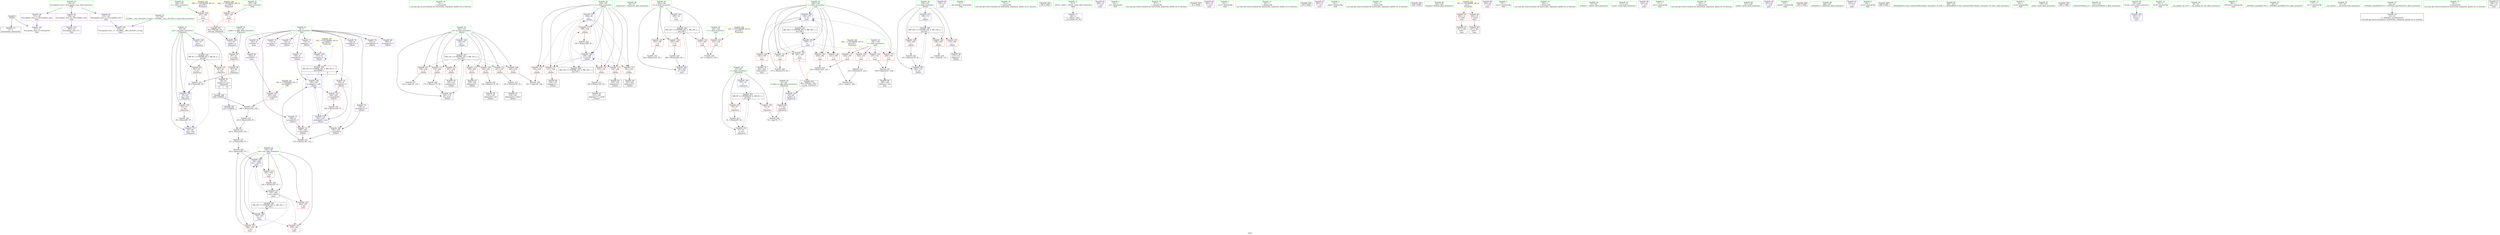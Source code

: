 digraph "SVFG" {
	label="SVFG";

	Node0x5615c42d5270 [shape=record,color=grey,label="{NodeID: 0\nNullPtr}"];
	Node0x5615c42d5270 -> Node0x5615c42f3c10[style=solid];
	Node0x5615c42d5270 -> Node0x5615c42f9820[style=solid];
	Node0x5615c430d9d0 [shape=record,color=yellow,style=double,label="{NodeID: 263\n16V_1 = ENCHI(MR_16V_0)\npts\{90000 \}\nFun[main]|{<s0>5|<s1>5}}"];
	Node0x5615c430d9d0:s0 -> Node0x5615c42f9fa0[style=dashed,color=red];
	Node0x5615c430d9d0:s1 -> Node0x5615c430ae80[style=dashed,color=red];
	Node0x5615c42f2fd0 [shape=record,color=red,label="{NodeID: 97\n80\<--61\n\<--a.addr\n_Z5powerii\n}"];
	Node0x5615c42f2fd0 -> Node0x5615c42f3ee0[style=solid];
	Node0x5615c42f0a30 [shape=record,color=green,label="{NodeID: 14\n72\<--1\n\<--dummyObj\nCan only get source location for instruction, argument, global var or function.}"];
	Node0x5615c42f2b10 [shape=record,color=red,label="{NodeID: 111\n151\<--102\n\<--i2\n_Z4initv\n}"];
	Node0x5615c42f2b10 -> Node0x5615c42f4490[style=solid];
	Node0x5615c42f15c0 [shape=record,color=green,label="{NodeID: 28\n56\<--57\n_Z5powerii\<--_Z5powerii_field_insensitive\n}"];
	Node0x5615c43105e0 [shape=record,color=yellow,style=double,label="{NodeID: 291\n16V_2 = CSCHI(MR_16V_1)\npts\{90000 \}\nCS[]}"];
	Node0x5615c43105e0 -> Node0x5615c42f9580[style=dashed];
	Node0x5615c42f87b0 [shape=record,color=red,label="{NodeID: 125\n223\<--185\n\<--tt\nmain\n}"];
	Node0x5615c42f87b0 -> Node0x5615c43000a0[style=solid];
	Node0x5615c42f21b0 [shape=record,color=green,label="{NodeID: 42\n189\<--190\nv\<--v_field_insensitive\nmain\n}"];
	Node0x5615c42f21b0 -> Node0x5615c42f8a20[style=solid];
	Node0x5615c42ff1a0 [shape=record,color=grey,label="{NodeID: 222\n86 = Binary(85, 87, )\n}"];
	Node0x5615c42ff1a0 -> Node0x5615c42f9d30[style=solid];
	Node0x5615c42f9310 [shape=record,color=red,label="{NodeID: 139\n247\<--195\n\<--i\nmain\n|{<s0>9}}"];
	Node0x5615c42f9310:s0 -> Node0x5615c431abf0[style=solid,color=red];
	Node0x5615c42f3ee0 [shape=record,color=black,label="{NodeID: 56\n81\<--80\nconv\<--\n_Z5powerii\n}"];
	Node0x5615c42f3ee0 -> Node0x5615c42ff620[style=solid];
	Node0x5615c43006a0 [shape=record,color=grey,label="{NodeID: 236\n78 = cmp(76, 77, )\n}"];
	Node0x5615c42f9ed0 [shape=record,color=blue,label="{NodeID: 153\n100\<--74\ni\<--\n_Z4initv\n}"];
	Node0x5615c42f9ed0 -> Node0x5615c4309a80[style=dashed];
	Node0x5615c42f4a40 [shape=record,color=black,label="{NodeID: 70\n243\<--242\nidxprom8\<--\nmain\n}"];
	Node0x5615c42faa30 [shape=record,color=blue,label="{NodeID: 167\n193\<--262\nans\<--rem16\nmain\n}"];
	Node0x5615c42faa30 -> Node0x5615c42f8d60[style=dashed];
	Node0x5615c42faa30 -> Node0x5615c42f8f00[style=dashed];
	Node0x5615c42faa30 -> Node0x5615c42f8fd0[style=dashed];
	Node0x5615c42faa30 -> Node0x5615c42fa960[style=dashed];
	Node0x5615c42faa30 -> Node0x5615c4308680[style=dashed];
	Node0x5615c42f55a0 [shape=record,color=purple,label="{NodeID: 84\n199\<--10\n\<--.str\nmain\n}"];
	Node0x5615c42e8310 [shape=record,color=green,label="{NodeID: 1\n7\<--1\n__dso_handle\<--dummyObj\nGlob }"];
	Node0x5615c42f30a0 [shape=record,color=red,label="{NodeID: 98\n77\<--63\n\<--p.addr\n_Z5powerii\n}"];
	Node0x5615c42f30a0 -> Node0x5615c43006a0[style=solid];
	Node0x5615c42f0b00 [shape=record,color=green,label="{NodeID: 15\n74\<--1\n\<--dummyObj\nCan only get source location for instruction, argument, global var or function.}"];
	Node0x5615c42f2be0 [shape=record,color=red,label="{NodeID: 112\n158\<--102\n\<--i2\n_Z4initv\n}"];
	Node0x5615c42f2be0 -> Node0x5615c42f4630[style=solid];
	Node0x5615c42f16c0 [shape=record,color=green,label="{NodeID: 29\n61\<--62\na.addr\<--a.addr_field_insensitive\n_Z5powerii\n}"];
	Node0x5615c42f16c0 -> Node0x5615c42f2fd0[style=solid];
	Node0x5615c42f16c0 -> Node0x5615c42f9920[style=solid];
	Node0x5615c4319730 [shape=record,color=black,label="{NodeID: 292\n220 = PHI()\n}"];
	Node0x5615c42f8880 [shape=record,color=red,label="{NodeID: 126\n282\<--185\n\<--tt\nmain\n}"];
	Node0x5615c42f8880 -> Node0x5615c42fed20[style=solid];
	Node0x5615c42f2280 [shape=record,color=green,label="{NodeID: 43\n191\<--192\nl\<--l_field_insensitive\nmain\n}"];
	Node0x5615c42f2280 -> Node0x5615c42f8af0[style=solid];
	Node0x5615c42f2280 -> Node0x5615c42f8bc0[style=solid];
	Node0x5615c42f2280 -> Node0x5615c42f8c90[style=solid];
	Node0x5615c42ff320 [shape=record,color=grey,label="{NodeID: 223\n91 = Binary(90, 92, )\n}"];
	Node0x5615c42ff320 -> Node0x5615c42f9e00[style=solid];
	Node0x5615c42f93e0 [shape=record,color=red,label="{NodeID: 140\n253\<--195\n\<--i\nmain\n}"];
	Node0x5615c42f93e0 -> Node0x5615c42feba0[style=solid];
	Node0x5615c42f3fb0 [shape=record,color=black,label="{NodeID: 57\n58\<--95\n_Z5powerii_ret\<--\n_Z5powerii\n|{<s0>9|<s1>10}}"];
	Node0x5615c42f3fb0:s0 -> Node0x5615c431a3f0[style=solid,color=blue];
	Node0x5615c42f3fb0:s1 -> Node0x5615c431a5e0[style=solid,color=blue];
	Node0x5615c4300820 [shape=record,color=grey,label="{NodeID: 237\n125 = cmp(124, 110, )\n}"];
	Node0x5615c42f9fa0 [shape=record,color=blue,label="{NodeID: 154\n115\<--72\narrayidx1\<--\n_Z4initv\n}"];
	Node0x5615c42f9fa0 -> Node0x5615c42f9fa0[style=dashed];
	Node0x5615c42f9fa0 -> Node0x5615c430ae80[style=dashed];
	Node0x5615c42f4b10 [shape=record,color=purple,label="{NodeID: 71\n40\<--4\n\<--_ZStL8__ioinit\n__cxx_global_var_init\n}"];
	Node0x5615c42fab00 [shape=record,color=blue,label="{NodeID: 168\n195\<--275\ni\<--inc\nmain\n}"];
	Node0x5615c42fab00 -> Node0x5615c42f90a0[style=dashed];
	Node0x5615c42fab00 -> Node0x5615c42f9170[style=dashed];
	Node0x5615c42fab00 -> Node0x5615c42f9240[style=dashed];
	Node0x5615c42fab00 -> Node0x5615c42f9310[style=dashed];
	Node0x5615c42fab00 -> Node0x5615c42f93e0[style=dashed];
	Node0x5615c42fab00 -> Node0x5615c42f94b0[style=dashed];
	Node0x5615c42fab00 -> Node0x5615c42fab00[style=dashed];
	Node0x5615c42fab00 -> Node0x5615c4308b80[style=dashed];
	Node0x5615c42f5670 [shape=record,color=purple,label="{NodeID: 85\n200\<--12\n\<--.str.1\nmain\n}"];
	Node0x5615c42e6f80 [shape=record,color=green,label="{NodeID: 2\n10\<--1\n.str\<--dummyObj\nGlob }"];
	Node0x5615c42f3170 [shape=record,color=red,label="{NodeID: 99\n82\<--65\n\<--ans\n_Z5powerii\n}"];
	Node0x5615c42f3170 -> Node0x5615c42ff620[style=solid];
	Node0x5615c42f0bd0 [shape=record,color=green,label="{NodeID: 16\n87\<--1\n\<--dummyObj\nCan only get source location for instruction, argument, global var or function.}"];
	Node0x5615c42f2cb0 [shape=record,color=red,label="{NodeID: 113\n173\<--102\n\<--i2\n_Z4initv\n}"];
	Node0x5615c42f2cb0 -> Node0x5615c42ff7a0[style=solid];
	Node0x5615c42f1790 [shape=record,color=green,label="{NodeID: 30\n63\<--64\np.addr\<--p.addr_field_insensitive\n_Z5powerii\n}"];
	Node0x5615c42f1790 -> Node0x5615c42f30a0[style=solid];
	Node0x5615c42f1790 -> Node0x5615c42f99f0[style=solid];
	Node0x5615c431a0f0 [shape=record,color=black,label="{NodeID: 293\n41 = PHI()\n}"];
	Node0x5615c42f8950 [shape=record,color=red,label="{NodeID: 127\n246\<--187\n\<--c\nmain\n|{<s0>9}}"];
	Node0x5615c42f8950:s0 -> Node0x5615c431a950[style=solid,color=red];
	Node0x5615c42f2350 [shape=record,color=green,label="{NodeID: 44\n193\<--194\nans\<--ans_field_insensitive\nmain\n}"];
	Node0x5615c42f2350 -> Node0x5615c42f8d60[style=solid];
	Node0x5615c42f2350 -> Node0x5615c42f8e30[style=solid];
	Node0x5615c42f2350 -> Node0x5615c42f8f00[style=solid];
	Node0x5615c42f2350 -> Node0x5615c42f8fd0[style=solid];
	Node0x5615c42f2350 -> Node0x5615c42fa7c0[style=solid];
	Node0x5615c42f2350 -> Node0x5615c42fa960[style=solid];
	Node0x5615c42f2350 -> Node0x5615c42faa30[style=solid];
	Node0x5615c42ff4a0 [shape=record,color=grey,label="{NodeID: 224\n262 = Binary(261, 87, )\n}"];
	Node0x5615c42ff4a0 -> Node0x5615c42faa30[style=solid];
	Node0x5615c42f94b0 [shape=record,color=red,label="{NodeID: 141\n274\<--195\n\<--i\nmain\n}"];
	Node0x5615c42f94b0 -> Node0x5615c42ffda0[style=solid];
	Node0x5615c42f4080 [shape=record,color=black,label="{NodeID: 58\n113\<--112\nidxprom\<--\n_Z4initv\n}"];
	Node0x5615c43009a0 [shape=record,color=grey,label="{NodeID: 238\n131 = cmp(129, 130, )\n}"];
	Node0x5615c42fa070 [shape=record,color=blue,label="{NodeID: 155\n100\<--119\ni\<--inc\n_Z4initv\n}"];
	Node0x5615c42fa070 -> Node0x5615c4309a80[style=dashed];
	Node0x5615c42f4be0 [shape=record,color=purple,label="{NodeID: 72\n114\<--8\narrayidx\<--C\n_Z4initv\n}"];
	Node0x5615c430bd80 [shape=record,color=black,label="{NodeID: 252\nMR_6V_3 = PHI(MR_6V_5, MR_6V_2, )\npts\{66 \}\n}"];
	Node0x5615c430bd80 -> Node0x5615c42f3170[style=dashed];
	Node0x5615c430bd80 -> Node0x5615c42f3310[style=dashed];
	Node0x5615c430bd80 -> Node0x5615c42f9c60[style=dashed];
	Node0x5615c42fabd0 [shape=record,color=blue,label="{NodeID: 169\n185\<--283\ntt\<--inc21\nmain\n}"];
	Node0x5615c42fabd0 -> Node0x5615c4308180[style=dashed];
	Node0x5615c42f5740 [shape=record,color=purple,label="{NodeID: 86\n205\<--15\n\<--.str.2\nmain\n}"];
	Node0x5615c42e8130 [shape=record,color=green,label="{NodeID: 3\n12\<--1\n.str.1\<--dummyObj\nGlob }"];
	Node0x5615c42f3240 [shape=record,color=red,label="{NodeID: 100\n85\<--65\n\<--ans\n_Z5powerii\n}"];
	Node0x5615c42f3240 -> Node0x5615c42ff1a0[style=solid];
	Node0x5615c42f0ca0 [shape=record,color=green,label="{NodeID: 17\n92\<--1\n\<--dummyObj\nCan only get source location for instruction, argument, global var or function.}"];
	Node0x5615c42f2d80 [shape=record,color=red,label="{NodeID: 114\n129\<--104\n\<--j\n_Z4initv\n}"];
	Node0x5615c42f2d80 -> Node0x5615c43009a0[style=solid];
	Node0x5615c42f1860 [shape=record,color=green,label="{NodeID: 31\n65\<--66\nans\<--ans_field_insensitive\n_Z5powerii\n}"];
	Node0x5615c42f1860 -> Node0x5615c42f3170[style=solid];
	Node0x5615c42f1860 -> Node0x5615c42f3240[style=solid];
	Node0x5615c42f1860 -> Node0x5615c42f3310[style=solid];
	Node0x5615c42f1860 -> Node0x5615c42f9ac0[style=solid];
	Node0x5615c42f1860 -> Node0x5615c42f9c60[style=solid];
	Node0x5615c42f1860 -> Node0x5615c42f9d30[style=solid];
	Node0x5615c431a1f0 [shape=record,color=black,label="{NodeID: 294\n210 = PHI()\n}"];
	Node0x5615c42f6ea0 [shape=record,color=grey,label="{NodeID: 211\n146 = Binary(145, 92, )\n}"];
	Node0x5615c42f6ea0 -> Node0x5615c42f43c0[style=solid];
	Node0x5615c42f8a20 [shape=record,color=red,label="{NodeID: 128\n251\<--189\n\<--v\nmain\n|{<s0>10}}"];
	Node0x5615c42f8a20:s0 -> Node0x5615c431a950[style=solid,color=red];
	Node0x5615c42f2420 [shape=record,color=green,label="{NodeID: 45\n195\<--196\ni\<--i_field_insensitive\nmain\n}"];
	Node0x5615c42f2420 -> Node0x5615c42f90a0[style=solid];
	Node0x5615c42f2420 -> Node0x5615c42f9170[style=solid];
	Node0x5615c42f2420 -> Node0x5615c42f9240[style=solid];
	Node0x5615c42f2420 -> Node0x5615c42f9310[style=solid];
	Node0x5615c42f2420 -> Node0x5615c42f93e0[style=solid];
	Node0x5615c42f2420 -> Node0x5615c42f94b0[style=solid];
	Node0x5615c42f2420 -> Node0x5615c42fa890[style=solid];
	Node0x5615c42f2420 -> Node0x5615c42fab00[style=solid];
	Node0x5615c42ff620 [shape=record,color=grey,label="{NodeID: 225\n83 = Binary(82, 81, )\n}"];
	Node0x5615c42ff620 -> Node0x5615c42f9c60[style=solid];
	Node0x5615c42f9580 [shape=record,color=red,label="{NodeID: 142\n245\<--244\n\<--arrayidx9\nmain\n}"];
	Node0x5615c42f9580 -> Node0x5615c42ff020[style=solid];
	Node0x5615c42f4150 [shape=record,color=black,label="{NodeID: 59\n135\<--134\nidxprom9\<--sub\n_Z4initv\n}"];
	Node0x5615c4300b20 [shape=record,color=grey,label="{NodeID: 239\n217 = cmp(215, 216, )\n}"];
	Node0x5615c42fa140 [shape=record,color=blue,label="{NodeID: 156\n102\<--92\ni2\<--\n_Z4initv\n}"];
	Node0x5615c42fa140 -> Node0x5615c430a480[style=dashed];
	Node0x5615c42f4cb0 [shape=record,color=purple,label="{NodeID: 73\n115\<--8\narrayidx1\<--C\n_Z4initv\n}"];
	Node0x5615c42f4cb0 -> Node0x5615c42f9fa0[style=solid];
	Node0x5615c430c280 [shape=record,color=black,label="{NodeID: 253\nMR_8V_3 = PHI(MR_8V_4, MR_8V_2, )\npts\{68 \}\n}"];
	Node0x5615c430c280 -> Node0x5615c42f33e0[style=dashed];
	Node0x5615c430c280 -> Node0x5615c42f34b0[style=dashed];
	Node0x5615c430c280 -> Node0x5615c42f9e00[style=dashed];
	Node0x5615c42f5810 [shape=record,color=purple,label="{NodeID: 87\n206\<--17\n\<--.str.3\nmain\n}"];
	Node0x5615c42e81c0 [shape=record,color=green,label="{NodeID: 4\n14\<--1\nstdin\<--dummyObj\nGlob }"];
	Node0x5615c42f3310 [shape=record,color=red,label="{NodeID: 101\n95\<--65\n\<--ans\n_Z5powerii\n}"];
	Node0x5615c42f3310 -> Node0x5615c42f3fb0[style=solid];
	Node0x5615c42f0d70 [shape=record,color=green,label="{NodeID: 18\n110\<--1\n\<--dummyObj\nCan only get source location for instruction, argument, global var or function.}"];
	Node0x5615c42f8010 [shape=record,color=red,label="{NodeID: 115\n137\<--104\n\<--j\n_Z4initv\n}"];
	Node0x5615c42f8010 -> Node0x5615c42f4220[style=solid];
	Node0x5615c42f1930 [shape=record,color=green,label="{NodeID: 32\n67\<--68\ni\<--i_field_insensitive\n_Z5powerii\n}"];
	Node0x5615c42f1930 -> Node0x5615c42f33e0[style=solid];
	Node0x5615c42f1930 -> Node0x5615c42f34b0[style=solid];
	Node0x5615c42f1930 -> Node0x5615c42f9b90[style=solid];
	Node0x5615c42f1930 -> Node0x5615c42f9e00[style=solid];
	Node0x5615c431a2f0 [shape=record,color=black,label="{NodeID: 295\n226 = PHI()\n}"];
	Node0x5615c42fe2a0 [shape=record,color=grey,label="{NodeID: 212\n233 = Binary(232, 234, )\n}"];
	Node0x5615c42fe2a0 -> Node0x5615c43003a0[style=solid];
	Node0x5615c42f8af0 [shape=record,color=red,label="{NodeID: 129\n232\<--191\n\<--l\nmain\n}"];
	Node0x5615c42f8af0 -> Node0x5615c42fe2a0[style=solid];
	Node0x5615c42f24f0 [shape=record,color=green,label="{NodeID: 46\n202\<--203\nfreopen\<--freopen_field_insensitive\n}"];
	Node0x5615c42ff7a0 [shape=record,color=grey,label="{NodeID: 226\n174 = Binary(173, 92, )\n}"];
	Node0x5615c42ff7a0 -> Node0x5615c42fa550[style=solid];
	Node0x5615c42f9650 [shape=record,color=blue,label="{NodeID: 143\n309\<--30\nllvm.global_ctors_0\<--\nGlob }"];
	Node0x5615c42f4220 [shape=record,color=black,label="{NodeID: 60\n138\<--137\nidxprom11\<--\n_Z4initv\n}"];
	Node0x5615c4308180 [shape=record,color=black,label="{NodeID: 240\nMR_24V_3 = PHI(MR_24V_4, MR_24V_2, )\npts\{186 \}\n}"];
	Node0x5615c4308180 -> Node0x5615c42f86e0[style=dashed];
	Node0x5615c4308180 -> Node0x5615c42f87b0[style=dashed];
	Node0x5615c4308180 -> Node0x5615c42f8880[style=dashed];
	Node0x5615c4308180 -> Node0x5615c42fabd0[style=dashed];
	Node0x5615c42fa210 [shape=record,color=blue,label="{NodeID: 157\n104\<--92\nj\<--\n_Z4initv\n}"];
	Node0x5615c42fa210 -> Node0x5615c42f2d80[style=dashed];
	Node0x5615c42fa210 -> Node0x5615c42f8010[style=dashed];
	Node0x5615c42fa210 -> Node0x5615c42f80a0[style=dashed];
	Node0x5615c42fa210 -> Node0x5615c42f8130[style=dashed];
	Node0x5615c42fa210 -> Node0x5615c42f8200[style=dashed];
	Node0x5615c42fa210 -> Node0x5615c42f82d0[style=dashed];
	Node0x5615c42fa210 -> Node0x5615c42fa480[style=dashed];
	Node0x5615c42fa210 -> Node0x5615c430a980[style=dashed];
	Node0x5615c42f4d80 [shape=record,color=purple,label="{NodeID: 74\n136\<--8\narrayidx10\<--C\n_Z4initv\n}"];
	Node0x5615c430c780 [shape=record,color=yellow,style=double,label="{NodeID: 254\n18V_1 = ENCHI(MR_18V_0)\npts\{1 \}\nFun[main]}"];
	Node0x5615c430c780 -> Node0x5615c42f5f20[style=dashed];
	Node0x5615c430c780 -> Node0x5615c42f2f00[style=dashed];
	Node0x5615c42f58e0 [shape=record,color=purple,label="{NodeID: 88\n209\<--20\n\<--.str.4\nmain\n}"];
	Node0x5615c42efd30 [shape=record,color=green,label="{NodeID: 5\n15\<--1\n.str.2\<--dummyObj\nGlob }"];
	Node0x5615c42f33e0 [shape=record,color=red,label="{NodeID: 102\n76\<--67\n\<--i\n_Z5powerii\n}"];
	Node0x5615c42f33e0 -> Node0x5615c43006a0[style=solid];
	Node0x5615c42f0e40 [shape=record,color=green,label="{NodeID: 19\n222\<--1\n\<--dummyObj\nCan only get source location for instruction, argument, global var or function.}"];
	Node0x5615c42f80a0 [shape=record,color=red,label="{NodeID: 116\n145\<--104\n\<--j\n_Z4initv\n}"];
	Node0x5615c42f80a0 -> Node0x5615c42f6ea0[style=solid];
	Node0x5615c42f1a00 [shape=record,color=green,label="{NodeID: 33\n97\<--98\n_Z4initv\<--_Z4initv_field_insensitive\n}"];
	Node0x5615c431a3f0 [shape=record,color=black,label="{NodeID: 296\n248 = PHI(58, )\n}"];
	Node0x5615c431a3f0 -> Node0x5615c42ff020[style=solid];
	Node0x5615c42fe420 [shape=record,color=grey,label="{NodeID: 213\n142 = Binary(141, 92, )\n}"];
	Node0x5615c42fe420 -> Node0x5615c42f42f0[style=solid];
	Node0x5615c42f8bc0 [shape=record,color=red,label="{NodeID: 130\n237\<--191\n\<--l\nmain\n}"];
	Node0x5615c42f8bc0 -> Node0x5615c42fe8a0[style=solid];
	Node0x5615c42f25f0 [shape=record,color=green,label="{NodeID: 47\n211\<--212\nscanf\<--scanf_field_insensitive\n}"];
	Node0x5615c42ff920 [shape=record,color=grey,label="{NodeID: 227\n257 = Binary(256, 87, )\n}"];
	Node0x5615c42ff920 -> Node0x5615c42ffaa0[style=solid];
	Node0x5615c42f9720 [shape=record,color=blue,label="{NodeID: 144\n310\<--31\nllvm.global_ctors_1\<--_GLOBAL__sub_I_Kivi239_2_0.cpp\nGlob }"];
	Node0x5615c42f42f0 [shape=record,color=black,label="{NodeID: 61\n143\<--142\nidxprom14\<--sub13\n_Z4initv\n}"];
	Node0x5615c4308680 [shape=record,color=black,label="{NodeID: 241\nMR_32V_2 = PHI(MR_32V_4, MR_32V_1, )\npts\{194 \}\n}"];
	Node0x5615c4308680 -> Node0x5615c42fa7c0[style=dashed];
	Node0x5615c42fa2e0 [shape=record,color=blue,label="{NodeID: 158\n156\<--150\narrayidx22\<--add\n_Z4initv\n}"];
	Node0x5615c42fa2e0 -> Node0x5615c42f8540[style=dashed];
	Node0x5615c42fa2e0 -> Node0x5615c42fa3b0[style=dashed];
	Node0x5615c42f4e50 [shape=record,color=purple,label="{NodeID: 75\n139\<--8\narrayidx12\<--C\n_Z4initv\n}"];
	Node0x5615c42f4e50 -> Node0x5615c42f83a0[style=solid];
	Node0x5615c42f59b0 [shape=record,color=purple,label="{NodeID: 89\n219\<--22\n\<--.str.5\nmain\n}"];
	Node0x5615c42efdc0 [shape=record,color=green,label="{NodeID: 6\n17\<--1\n.str.3\<--dummyObj\nGlob }"];
	Node0x5615c42f34b0 [shape=record,color=red,label="{NodeID: 103\n90\<--67\n\<--i\n_Z5powerii\n}"];
	Node0x5615c42f34b0 -> Node0x5615c42ff320[style=solid];
	Node0x5615c42f0f10 [shape=record,color=green,label="{NodeID: 20\n234\<--1\n\<--dummyObj\nCan only get source location for instruction, argument, global var or function.}"];
	Node0x5615c42f8130 [shape=record,color=red,label="{NodeID: 117\n154\<--104\n\<--j\n_Z4initv\n}"];
	Node0x5615c42f8130 -> Node0x5615c42f4560[style=solid];
	Node0x5615c42f1b00 [shape=record,color=green,label="{NodeID: 34\n100\<--101\ni\<--i_field_insensitive\n_Z4initv\n}"];
	Node0x5615c42f1b00 -> Node0x5615c42f3580[style=solid];
	Node0x5615c42f1b00 -> Node0x5615c42f3650[style=solid];
	Node0x5615c42f1b00 -> Node0x5615c42f2700[style=solid];
	Node0x5615c42f1b00 -> Node0x5615c42f9ed0[style=solid];
	Node0x5615c42f1b00 -> Node0x5615c42fa070[style=solid];
	Node0x5615c431a5e0 [shape=record,color=black,label="{NodeID: 297\n255 = PHI(58, )\n}"];
	Node0x5615c431a5e0 -> Node0x5615c42fea20[style=solid];
	Node0x5615c42fe5a0 [shape=record,color=grey,label="{NodeID: 214\n250 = Binary(249, 87, )\n}"];
	Node0x5615c42fe5a0 -> Node0x5615c42fea20[style=solid];
	Node0x5615c42f8c90 [shape=record,color=red,label="{NodeID: 131\n252\<--191\n\<--l\nmain\n}"];
	Node0x5615c42f8c90 -> Node0x5615c42feba0[style=solid];
	Node0x5615c42f3710 [shape=record,color=green,label="{NodeID: 48\n227\<--228\nprintf\<--printf_field_insensitive\n}"];
	Node0x5615c42ffaa0 [shape=record,color=grey,label="{NodeID: 228\n259 = Binary(258, 257, )\n}"];
	Node0x5615c42ffaa0 -> Node0x5615c42fa960[style=solid];
	Node0x5615c42f9820 [shape=record,color=blue, style = dotted,label="{NodeID: 145\n311\<--3\nllvm.global_ctors_2\<--dummyVal\nGlob }"];
	Node0x5615c42f43c0 [shape=record,color=black,label="{NodeID: 62\n147\<--146\nidxprom17\<--sub16\n_Z4initv\n}"];
	Node0x5615c4308b80 [shape=record,color=black,label="{NodeID: 242\nMR_34V_2 = PHI(MR_34V_4, MR_34V_1, )\npts\{196 \}\n}"];
	Node0x5615c4308b80 -> Node0x5615c42fa890[style=dashed];
	Node0x5615c42fa3b0 [shape=record,color=blue,label="{NodeID: 159\n163\<--165\narrayidx26\<--rem\n_Z4initv\n}"];
	Node0x5615c42fa3b0 -> Node0x5615c42f83a0[style=dashed];
	Node0x5615c42fa3b0 -> Node0x5615c42f8470[style=dashed];
	Node0x5615c42fa3b0 -> Node0x5615c42fa2e0[style=dashed];
	Node0x5615c42fa3b0 -> Node0x5615c430ae80[style=dashed];
	Node0x5615c42f4f20 [shape=record,color=purple,label="{NodeID: 76\n144\<--8\narrayidx15\<--C\n_Z4initv\n}"];
	Node0x5615c430d380 [shape=record,color=yellow,style=double,label="{NodeID: 256\n22V_1 = ENCHI(MR_22V_0)\npts\{184 \}\nFun[main]}"];
	Node0x5615c430d380 -> Node0x5615c42f8610[style=dashed];
	Node0x5615c42f5a80 [shape=record,color=purple,label="{NodeID: 90\n225\<--24\n\<--.str.6\nmain\n}"];
	Node0x5615c42efe50 [shape=record,color=green,label="{NodeID: 7\n19\<--1\nstdout\<--dummyObj\nGlob }"];
	Node0x5615c42f3580 [shape=record,color=red,label="{NodeID: 104\n108\<--100\n\<--i\n_Z4initv\n}"];
	Node0x5615c42f3580 -> Node0x5615c4300520[style=solid];
	Node0x5615c42f0fe0 [shape=record,color=green,label="{NodeID: 21\n4\<--6\n_ZStL8__ioinit\<--_ZStL8__ioinit_field_insensitive\nGlob }"];
	Node0x5615c42f0fe0 -> Node0x5615c42f4b10[style=solid];
	Node0x5615c42f8200 [shape=record,color=red,label="{NodeID: 118\n161\<--104\n\<--j\n_Z4initv\n}"];
	Node0x5615c42f8200 -> Node0x5615c42f4700[style=solid];
	Node0x5615c42f1bd0 [shape=record,color=green,label="{NodeID: 35\n102\<--103\ni2\<--i2_field_insensitive\n_Z4initv\n}"];
	Node0x5615c42f1bd0 -> Node0x5615c42f27d0[style=solid];
	Node0x5615c42f1bd0 -> Node0x5615c42f28a0[style=solid];
	Node0x5615c42f1bd0 -> Node0x5615c42f2970[style=solid];
	Node0x5615c42f1bd0 -> Node0x5615c42f2a40[style=solid];
	Node0x5615c42f1bd0 -> Node0x5615c42f2b10[style=solid];
	Node0x5615c42f1bd0 -> Node0x5615c42f2be0[style=solid];
	Node0x5615c42f1bd0 -> Node0x5615c42f2cb0[style=solid];
	Node0x5615c42f1bd0 -> Node0x5615c42fa140[style=solid];
	Node0x5615c42f1bd0 -> Node0x5615c42fa550[style=solid];
	Node0x5615c431a6e0 [shape=record,color=black,label="{NodeID: 298\n265 = PHI()\n}"];
	Node0x5615c42fe720 [shape=record,color=grey,label="{NodeID: 215\n150 = Binary(140, 149, )\n}"];
	Node0x5615c42fe720 -> Node0x5615c42fa2e0[style=solid];
	Node0x5615c42f8d60 [shape=record,color=red,label="{NodeID: 132\n258\<--193\n\<--ans\nmain\n}"];
	Node0x5615c42f8d60 -> Node0x5615c42ffaa0[style=solid];
	Node0x5615c42f3810 [shape=record,color=green,label="{NodeID: 49\n266\<--267\n_ZNSolsEx\<--_ZNSolsEx_field_insensitive\n}"];
	Node0x5615c42ffc20 [shape=record,color=grey,label="{NodeID: 229\n169 = Binary(168, 92, )\n}"];
	Node0x5615c42ffc20 -> Node0x5615c42fa480[style=solid];
	Node0x5615c42f9920 [shape=record,color=blue,label="{NodeID: 146\n61\<--59\na.addr\<--a\n_Z5powerii\n}"];
	Node0x5615c42f9920 -> Node0x5615c42f2fd0[style=dashed];
	Node0x5615c42f4490 [shape=record,color=black,label="{NodeID: 63\n152\<--151\nidxprom19\<--\n_Z4initv\n}"];
	Node0x5615c42fa480 [shape=record,color=blue,label="{NodeID: 160\n104\<--169\nj\<--inc28\n_Z4initv\n}"];
	Node0x5615c42fa480 -> Node0x5615c42f2d80[style=dashed];
	Node0x5615c42fa480 -> Node0x5615c42f8010[style=dashed];
	Node0x5615c42fa480 -> Node0x5615c42f80a0[style=dashed];
	Node0x5615c42fa480 -> Node0x5615c42f8130[style=dashed];
	Node0x5615c42fa480 -> Node0x5615c42f8200[style=dashed];
	Node0x5615c42fa480 -> Node0x5615c42f82d0[style=dashed];
	Node0x5615c42fa480 -> Node0x5615c42fa480[style=dashed];
	Node0x5615c42fa480 -> Node0x5615c430a980[style=dashed];
	Node0x5615c42f4ff0 [shape=record,color=purple,label="{NodeID: 77\n148\<--8\narrayidx18\<--C\n_Z4initv\n}"];
	Node0x5615c42f4ff0 -> Node0x5615c42f8470[style=solid];
	Node0x5615c42f5b50 [shape=record,color=purple,label="{NodeID: 91\n279\<--27\n\<--.str.7\nmain\n}"];
	Node0x5615c42efee0 [shape=record,color=green,label="{NodeID: 8\n20\<--1\n.str.4\<--dummyObj\nGlob }"];
	Node0x5615c42f3650 [shape=record,color=red,label="{NodeID: 105\n112\<--100\n\<--i\n_Z4initv\n}"];
	Node0x5615c42f3650 -> Node0x5615c42f4080[style=solid];
	Node0x5615c42f10b0 [shape=record,color=green,label="{NodeID: 22\n8\<--9\nC\<--C_field_insensitive\nGlob }"];
	Node0x5615c42f10b0 -> Node0x5615c42f4be0[style=solid];
	Node0x5615c42f10b0 -> Node0x5615c42f4cb0[style=solid];
	Node0x5615c42f10b0 -> Node0x5615c42f4d80[style=solid];
	Node0x5615c42f10b0 -> Node0x5615c42f4e50[style=solid];
	Node0x5615c42f10b0 -> Node0x5615c42f4f20[style=solid];
	Node0x5615c42f10b0 -> Node0x5615c42f4ff0[style=solid];
	Node0x5615c42f10b0 -> Node0x5615c42f50c0[style=solid];
	Node0x5615c42f10b0 -> Node0x5615c42f5190[style=solid];
	Node0x5615c42f10b0 -> Node0x5615c42f5260[style=solid];
	Node0x5615c42f10b0 -> Node0x5615c42f5330[style=solid];
	Node0x5615c42f10b0 -> Node0x5615c42f5400[style=solid];
	Node0x5615c42f10b0 -> Node0x5615c42f54d0[style=solid];
	Node0x5615c42f82d0 [shape=record,color=red,label="{NodeID: 119\n168\<--104\n\<--j\n_Z4initv\n}"];
	Node0x5615c42f82d0 -> Node0x5615c42ffc20[style=solid];
	Node0x5615c42f1ca0 [shape=record,color=green,label="{NodeID: 36\n104\<--105\nj\<--j_field_insensitive\n_Z4initv\n}"];
	Node0x5615c42f1ca0 -> Node0x5615c42f2d80[style=solid];
	Node0x5615c42f1ca0 -> Node0x5615c42f8010[style=solid];
	Node0x5615c42f1ca0 -> Node0x5615c42f80a0[style=solid];
	Node0x5615c42f1ca0 -> Node0x5615c42f8130[style=solid];
	Node0x5615c42f1ca0 -> Node0x5615c42f8200[style=solid];
	Node0x5615c42f1ca0 -> Node0x5615c42f82d0[style=solid];
	Node0x5615c42f1ca0 -> Node0x5615c42fa210[style=solid];
	Node0x5615c42f1ca0 -> Node0x5615c42fa480[style=solid];
	Node0x5615c431a7b0 [shape=record,color=black,label="{NodeID: 299\n268 = PHI()\n}"];
	Node0x5615c42fe8a0 [shape=record,color=grey,label="{NodeID: 216\n239 = Binary(237, 238, )\n}"];
	Node0x5615c42fe8a0 -> Node0x5615c42f4970[style=solid];
	Node0x5615c42f8e30 [shape=record,color=red,label="{NodeID: 133\n261\<--193\n\<--ans\nmain\n}"];
	Node0x5615c42f8e30 -> Node0x5615c42ff4a0[style=solid];
	Node0x5615c42f3910 [shape=record,color=green,label="{NodeID: 50\n269\<--270\n_ZSt4endlIcSt11char_traitsIcEERSt13basic_ostreamIT_T0_ES6_\<--_ZSt4endlIcSt11char_traitsIcEERSt13basic_ostreamIT_T0_ES6__field_insensitive\n}"];
	Node0x5615c42ffda0 [shape=record,color=grey,label="{NodeID: 230\n275 = Binary(274, 92, )\n}"];
	Node0x5615c42ffda0 -> Node0x5615c42fab00[style=solid];
	Node0x5615c42f99f0 [shape=record,color=blue,label="{NodeID: 147\n63\<--60\np.addr\<--p\n_Z5powerii\n}"];
	Node0x5615c42f99f0 -> Node0x5615c42f30a0[style=dashed];
	Node0x5615c42f4560 [shape=record,color=black,label="{NodeID: 64\n155\<--154\nidxprom21\<--\n_Z4initv\n}"];
	Node0x5615c42fa550 [shape=record,color=blue,label="{NodeID: 161\n102\<--174\ni2\<--inc31\n_Z4initv\n}"];
	Node0x5615c42fa550 -> Node0x5615c430a480[style=dashed];
	Node0x5615c42f50c0 [shape=record,color=purple,label="{NodeID: 78\n153\<--8\narrayidx20\<--C\n_Z4initv\n}"];
	Node0x5615c430d570 [shape=record,color=yellow,style=double,label="{NodeID: 258\n26V_1 = ENCHI(MR_26V_0)\npts\{188 \}\nFun[main]}"];
	Node0x5615c430d570 -> Node0x5615c42f8950[style=dashed];
	Node0x5615c42f5c20 [shape=record,color=purple,label="{NodeID: 92\n309\<--29\nllvm.global_ctors_0\<--llvm.global_ctors\nGlob }"];
	Node0x5615c42f5c20 -> Node0x5615c42f9650[style=solid];
	Node0x5615c42f0720 [shape=record,color=green,label="{NodeID: 9\n22\<--1\n.str.5\<--dummyObj\nGlob }"];
	Node0x5615c42f2700 [shape=record,color=red,label="{NodeID: 106\n118\<--100\n\<--i\n_Z4initv\n}"];
	Node0x5615c42f2700 -> Node0x5615c42feea0[style=solid];
	Node0x5615c42f1180 [shape=record,color=green,label="{NodeID: 23\n29\<--33\nllvm.global_ctors\<--llvm.global_ctors_field_insensitive\nGlob }"];
	Node0x5615c42f1180 -> Node0x5615c42f5c20[style=solid];
	Node0x5615c42f1180 -> Node0x5615c42f5d20[style=solid];
	Node0x5615c42f1180 -> Node0x5615c42f5e20[style=solid];
	Node0x5615c42f83a0 [shape=record,color=red,label="{NodeID: 120\n140\<--139\n\<--arrayidx12\n_Z4initv\n}"];
	Node0x5615c42f83a0 -> Node0x5615c42fe720[style=solid];
	Node0x5615c42f1d70 [shape=record,color=green,label="{NodeID: 37\n178\<--179\nmain\<--main_field_insensitive\n}"];
	Node0x5615c431a880 [shape=record,color=black,label="{NodeID: 300\n280 = PHI()\n}"];
	Node0x5615c42fea20 [shape=record,color=grey,label="{NodeID: 217\n256 = Binary(250, 255, )\n}"];
	Node0x5615c42fea20 -> Node0x5615c42ff920[style=solid];
	Node0x5615c42f8f00 [shape=record,color=red,label="{NodeID: 134\n264\<--193\n\<--ans\nmain\n}"];
	Node0x5615c42f3a10 [shape=record,color=green,label="{NodeID: 51\n271\<--272\n_ZNSolsEPFRSoS_E\<--_ZNSolsEPFRSoS_E_field_insensitive\n}"];
	Node0x5615c42fff20 [shape=record,color=grey,label="{NodeID: 231\n165 = Binary(164, 87, )\n}"];
	Node0x5615c42fff20 -> Node0x5615c42fa3b0[style=solid];
	Node0x5615c42f9ac0 [shape=record,color=blue,label="{NodeID: 148\n65\<--72\nans\<--\n_Z5powerii\n}"];
	Node0x5615c42f9ac0 -> Node0x5615c430bd80[style=dashed];
	Node0x5615c42f4630 [shape=record,color=black,label="{NodeID: 65\n159\<--158\nidxprom23\<--\n_Z4initv\n}"];
	Node0x5615c4309a80 [shape=record,color=black,label="{NodeID: 245\nMR_10V_3 = PHI(MR_10V_4, MR_10V_2, )\npts\{101 \}\n}"];
	Node0x5615c4309a80 -> Node0x5615c42f3580[style=dashed];
	Node0x5615c4309a80 -> Node0x5615c42f3650[style=dashed];
	Node0x5615c4309a80 -> Node0x5615c42f2700[style=dashed];
	Node0x5615c4309a80 -> Node0x5615c42fa070[style=dashed];
	Node0x5615c42fa620 [shape=record,color=blue,label="{NodeID: 162\n181\<--74\nretval\<--\nmain\n}"];
	Node0x5615c42f5190 [shape=record,color=purple,label="{NodeID: 79\n156\<--8\narrayidx22\<--C\n_Z4initv\n}"];
	Node0x5615c42f5190 -> Node0x5615c42fa2e0[style=solid];
	Node0x5615c430d650 [shape=record,color=yellow,style=double,label="{NodeID: 259\n28V_1 = ENCHI(MR_28V_0)\npts\{190 \}\nFun[main]}"];
	Node0x5615c430d650 -> Node0x5615c42f8a20[style=dashed];
	Node0x5615c42f5d20 [shape=record,color=purple,label="{NodeID: 93\n310\<--29\nllvm.global_ctors_1\<--llvm.global_ctors\nGlob }"];
	Node0x5615c42f5d20 -> Node0x5615c42f9720[style=solid];
	Node0x5615c42f07b0 [shape=record,color=green,label="{NodeID: 10\n24\<--1\n.str.6\<--dummyObj\nGlob }"];
	Node0x5615c42f27d0 [shape=record,color=red,label="{NodeID: 107\n124\<--102\n\<--i2\n_Z4initv\n}"];
	Node0x5615c42f27d0 -> Node0x5615c4300820[style=solid];
	Node0x5615c42f1250 [shape=record,color=green,label="{NodeID: 24\n34\<--35\n__cxx_global_var_init\<--__cxx_global_var_init_field_insensitive\n}"];
	Node0x5615c42f8470 [shape=record,color=red,label="{NodeID: 121\n149\<--148\n\<--arrayidx18\n_Z4initv\n}"];
	Node0x5615c42f8470 -> Node0x5615c42fe720[style=solid];
	Node0x5615c42f1e70 [shape=record,color=green,label="{NodeID: 38\n181\<--182\nretval\<--retval_field_insensitive\nmain\n}"];
	Node0x5615c42f1e70 -> Node0x5615c42fa620[style=solid];
	Node0x5615c431a950 [shape=record,color=black,label="{NodeID: 301\n59 = PHI(246, 251, )\n0th arg _Z5powerii }"];
	Node0x5615c431a950 -> Node0x5615c42f9920[style=solid];
	Node0x5615c42feba0 [shape=record,color=grey,label="{NodeID: 218\n254 = Binary(252, 253, )\n|{<s0>10}}"];
	Node0x5615c42feba0:s0 -> Node0x5615c431abf0[style=solid,color=red];
	Node0x5615c42f8fd0 [shape=record,color=red,label="{NodeID: 135\n278\<--193\n\<--ans\nmain\n}"];
	Node0x5615c42f3b10 [shape=record,color=green,label="{NodeID: 52\n31\<--305\n_GLOBAL__sub_I_Kivi239_2_0.cpp\<--_GLOBAL__sub_I_Kivi239_2_0.cpp_field_insensitive\n}"];
	Node0x5615c42f3b10 -> Node0x5615c42f9720[style=solid];
	Node0x5615c43000a0 [shape=record,color=grey,label="{NodeID: 232\n224 = Binary(223, 92, )\n}"];
	Node0x5615c42f9b90 [shape=record,color=blue,label="{NodeID: 149\n67\<--74\ni\<--\n_Z5powerii\n}"];
	Node0x5615c42f9b90 -> Node0x5615c430c280[style=dashed];
	Node0x5615c42f4700 [shape=record,color=black,label="{NodeID: 66\n162\<--161\nidxprom25\<--\n_Z4initv\n}"];
	Node0x5615c42fa6f0 [shape=record,color=blue,label="{NodeID: 163\n185\<--74\ntt\<--\nmain\n}"];
	Node0x5615c42fa6f0 -> Node0x5615c4308180[style=dashed];
	Node0x5615c42f5260 [shape=record,color=purple,label="{NodeID: 80\n160\<--8\narrayidx24\<--C\n_Z4initv\n}"];
	Node0x5615c430d730 [shape=record,color=yellow,style=double,label="{NodeID: 260\n30V_1 = ENCHI(MR_30V_0)\npts\{192 \}\nFun[main]}"];
	Node0x5615c430d730 -> Node0x5615c42f8af0[style=dashed];
	Node0x5615c430d730 -> Node0x5615c42f8bc0[style=dashed];
	Node0x5615c430d730 -> Node0x5615c42f8c90[style=dashed];
	Node0x5615c42f5e20 [shape=record,color=purple,label="{NodeID: 94\n311\<--29\nllvm.global_ctors_2\<--llvm.global_ctors\nGlob }"];
	Node0x5615c42f5e20 -> Node0x5615c42f9820[style=solid];
	Node0x5615c42f0840 [shape=record,color=green,label="{NodeID: 11\n26\<--1\n_ZSt4cerr\<--dummyObj\nGlob }"];
	Node0x5615c42f28a0 [shape=record,color=red,label="{NodeID: 108\n130\<--102\n\<--i2\n_Z4initv\n}"];
	Node0x5615c42f28a0 -> Node0x5615c43009a0[style=solid];
	Node0x5615c42f1320 [shape=record,color=green,label="{NodeID: 25\n38\<--39\n_ZNSt8ios_base4InitC1Ev\<--_ZNSt8ios_base4InitC1Ev_field_insensitive\n}"];
	Node0x5615c42f8540 [shape=record,color=red,label="{NodeID: 122\n164\<--163\n\<--arrayidx26\n_Z4initv\n}"];
	Node0x5615c42f8540 -> Node0x5615c42fff20[style=solid];
	Node0x5615c42f1f40 [shape=record,color=green,label="{NodeID: 39\n183\<--184\nt\<--t_field_insensitive\nmain\n}"];
	Node0x5615c42f1f40 -> Node0x5615c42f8610[style=solid];
	Node0x5615c431abf0 [shape=record,color=black,label="{NodeID: 302\n60 = PHI(247, 254, )\n1st arg _Z5powerii }"];
	Node0x5615c431abf0 -> Node0x5615c42f99f0[style=solid];
	Node0x5615c42fed20 [shape=record,color=grey,label="{NodeID: 219\n283 = Binary(282, 92, )\n}"];
	Node0x5615c42fed20 -> Node0x5615c42fabd0[style=solid];
	Node0x5615c42f90a0 [shape=record,color=red,label="{NodeID: 136\n231\<--195\n\<--i\nmain\n}"];
	Node0x5615c42f90a0 -> Node0x5615c43003a0[style=solid];
	Node0x5615c42f3c10 [shape=record,color=black,label="{NodeID: 53\n2\<--3\ndummyVal\<--dummyVal\n}"];
	Node0x5615c4300220 [shape=record,color=grey,label="{NodeID: 233\n134 = Binary(133, 92, )\n}"];
	Node0x5615c4300220 -> Node0x5615c42f4150[style=solid];
	Node0x5615c42f9c60 [shape=record,color=blue,label="{NodeID: 150\n65\<--83\nans\<--mul\n_Z5powerii\n}"];
	Node0x5615c42f9c60 -> Node0x5615c42f3240[style=dashed];
	Node0x5615c42f9c60 -> Node0x5615c42f9d30[style=dashed];
	Node0x5615c42f47d0 [shape=record,color=black,label="{NodeID: 67\n201\<--198\ncall\<--\nmain\n}"];
	Node0x5615c430a480 [shape=record,color=black,label="{NodeID: 247\nMR_12V_3 = PHI(MR_12V_4, MR_12V_2, )\npts\{103 \}\n}"];
	Node0x5615c430a480 -> Node0x5615c42f27d0[style=dashed];
	Node0x5615c430a480 -> Node0x5615c42f28a0[style=dashed];
	Node0x5615c430a480 -> Node0x5615c42f2970[style=dashed];
	Node0x5615c430a480 -> Node0x5615c42f2a40[style=dashed];
	Node0x5615c430a480 -> Node0x5615c42f2b10[style=dashed];
	Node0x5615c430a480 -> Node0x5615c42f2be0[style=dashed];
	Node0x5615c430a480 -> Node0x5615c42f2cb0[style=dashed];
	Node0x5615c430a480 -> Node0x5615c42fa550[style=dashed];
	Node0x5615c42fa7c0 [shape=record,color=blue,label="{NodeID: 164\n193\<--222\nans\<--\nmain\n}"];
	Node0x5615c42fa7c0 -> Node0x5615c42f8d60[style=dashed];
	Node0x5615c42fa7c0 -> Node0x5615c42f8fd0[style=dashed];
	Node0x5615c42fa7c0 -> Node0x5615c42fa960[style=dashed];
	Node0x5615c42fa7c0 -> Node0x5615c4308680[style=dashed];
	Node0x5615c42f5330 [shape=record,color=purple,label="{NodeID: 81\n163\<--8\narrayidx26\<--C\n_Z4initv\n}"];
	Node0x5615c42f5330 -> Node0x5615c42f8540[style=solid];
	Node0x5615c42f5330 -> Node0x5615c42fa3b0[style=solid];
	Node0x5615c42f5f20 [shape=record,color=red,label="{NodeID: 95\n198\<--14\n\<--stdin\nmain\n}"];
	Node0x5615c42f5f20 -> Node0x5615c42f47d0[style=solid];
	Node0x5615c42f08d0 [shape=record,color=green,label="{NodeID: 12\n27\<--1\n.str.7\<--dummyObj\nGlob }"];
	Node0x5615c42f2970 [shape=record,color=red,label="{NodeID: 109\n133\<--102\n\<--i2\n_Z4initv\n}"];
	Node0x5615c42f2970 -> Node0x5615c4300220[style=solid];
	Node0x5615c42f13f0 [shape=record,color=green,label="{NodeID: 26\n44\<--45\n__cxa_atexit\<--__cxa_atexit_field_insensitive\n}"];
	Node0x5615c42f8610 [shape=record,color=red,label="{NodeID: 123\n216\<--183\n\<--t\nmain\n}"];
	Node0x5615c42f8610 -> Node0x5615c4300b20[style=solid];
	Node0x5615c42f2010 [shape=record,color=green,label="{NodeID: 40\n185\<--186\ntt\<--tt_field_insensitive\nmain\n}"];
	Node0x5615c42f2010 -> Node0x5615c42f86e0[style=solid];
	Node0x5615c42f2010 -> Node0x5615c42f87b0[style=solid];
	Node0x5615c42f2010 -> Node0x5615c42f8880[style=solid];
	Node0x5615c42f2010 -> Node0x5615c42fa6f0[style=solid];
	Node0x5615c42f2010 -> Node0x5615c42fabd0[style=solid];
	Node0x5615c42feea0 [shape=record,color=grey,label="{NodeID: 220\n119 = Binary(118, 92, )\n}"];
	Node0x5615c42feea0 -> Node0x5615c42fa070[style=solid];
	Node0x5615c42f9170 [shape=record,color=red,label="{NodeID: 137\n238\<--195\n\<--i\nmain\n}"];
	Node0x5615c42f9170 -> Node0x5615c42fe8a0[style=solid];
	Node0x5615c42f3d10 [shape=record,color=black,label="{NodeID: 54\n42\<--43\n\<--_ZNSt8ios_base4InitD1Ev\nCan only get source location for instruction, argument, global var or function.}"];
	Node0x5615c43003a0 [shape=record,color=grey,label="{NodeID: 234\n235 = cmp(231, 233, )\n}"];
	Node0x5615c42f9d30 [shape=record,color=blue,label="{NodeID: 151\n65\<--86\nans\<--rem\n_Z5powerii\n}"];
	Node0x5615c42f9d30 -> Node0x5615c430bd80[style=dashed];
	Node0x5615c42f48a0 [shape=record,color=black,label="{NodeID: 68\n207\<--204\ncall1\<--\nmain\n}"];
	Node0x5615c430a980 [shape=record,color=black,label="{NodeID: 248\nMR_14V_2 = PHI(MR_14V_4, MR_14V_1, )\npts\{105 \}\n}"];
	Node0x5615c430a980 -> Node0x5615c42fa210[style=dashed];
	Node0x5615c42fa890 [shape=record,color=blue,label="{NodeID: 165\n195\<--74\ni\<--\nmain\n}"];
	Node0x5615c42fa890 -> Node0x5615c42f90a0[style=dashed];
	Node0x5615c42fa890 -> Node0x5615c42f9170[style=dashed];
	Node0x5615c42fa890 -> Node0x5615c42f9240[style=dashed];
	Node0x5615c42fa890 -> Node0x5615c42f9310[style=dashed];
	Node0x5615c42fa890 -> Node0x5615c42f93e0[style=dashed];
	Node0x5615c42fa890 -> Node0x5615c42f94b0[style=dashed];
	Node0x5615c42fa890 -> Node0x5615c42fab00[style=dashed];
	Node0x5615c42fa890 -> Node0x5615c4308b80[style=dashed];
	Node0x5615c42f5400 [shape=record,color=purple,label="{NodeID: 82\n241\<--8\narrayidx\<--C\nmain\n}"];
	Node0x5615c42f2f00 [shape=record,color=red,label="{NodeID: 96\n204\<--19\n\<--stdout\nmain\n}"];
	Node0x5615c42f2f00 -> Node0x5615c42f48a0[style=solid];
	Node0x5615c42f0960 [shape=record,color=green,label="{NodeID: 13\n30\<--1\n\<--dummyObj\nCan only get source location for instruction, argument, global var or function.}"];
	Node0x5615c42f2a40 [shape=record,color=red,label="{NodeID: 110\n141\<--102\n\<--i2\n_Z4initv\n}"];
	Node0x5615c42f2a40 -> Node0x5615c42fe420[style=solid];
	Node0x5615c42f14c0 [shape=record,color=green,label="{NodeID: 27\n43\<--49\n_ZNSt8ios_base4InitD1Ev\<--_ZNSt8ios_base4InitD1Ev_field_insensitive\n}"];
	Node0x5615c42f14c0 -> Node0x5615c42f3d10[style=solid];
	Node0x5615c42f86e0 [shape=record,color=red,label="{NodeID: 124\n215\<--185\n\<--tt\nmain\n}"];
	Node0x5615c42f86e0 -> Node0x5615c4300b20[style=solid];
	Node0x5615c42f20e0 [shape=record,color=green,label="{NodeID: 41\n187\<--188\nc\<--c_field_insensitive\nmain\n}"];
	Node0x5615c42f20e0 -> Node0x5615c42f8950[style=solid];
	Node0x5615c42ff020 [shape=record,color=grey,label="{NodeID: 221\n249 = Binary(245, 248, )\n}"];
	Node0x5615c42ff020 -> Node0x5615c42fe5a0[style=solid];
	Node0x5615c42f9240 [shape=record,color=red,label="{NodeID: 138\n242\<--195\n\<--i\nmain\n}"];
	Node0x5615c42f9240 -> Node0x5615c42f4a40[style=solid];
	Node0x5615c42f3e10 [shape=record,color=black,label="{NodeID: 55\n180\<--74\nmain_ret\<--\nmain\n}"];
	Node0x5615c4300520 [shape=record,color=grey,label="{NodeID: 235\n109 = cmp(108, 110, )\n}"];
	Node0x5615c42f9e00 [shape=record,color=blue,label="{NodeID: 152\n67\<--91\ni\<--inc\n_Z5powerii\n}"];
	Node0x5615c42f9e00 -> Node0x5615c430c280[style=dashed];
	Node0x5615c42f4970 [shape=record,color=black,label="{NodeID: 69\n240\<--239\nidxprom\<--sub\nmain\n}"];
	Node0x5615c430ae80 [shape=record,color=black,label="{NodeID: 249\nMR_16V_4 = PHI(MR_16V_5, MR_16V_2, )\npts\{90000 \}\n|{|<s4>5}}"];
	Node0x5615c430ae80 -> Node0x5615c42f83a0[style=dashed];
	Node0x5615c430ae80 -> Node0x5615c42f8470[style=dashed];
	Node0x5615c430ae80 -> Node0x5615c42fa2e0[style=dashed];
	Node0x5615c430ae80 -> Node0x5615c430ae80[style=dashed];
	Node0x5615c430ae80:s4 -> Node0x5615c43105e0[style=dashed,color=blue];
	Node0x5615c42fa960 [shape=record,color=blue,label="{NodeID: 166\n193\<--259\nans\<--add15\nmain\n}"];
	Node0x5615c42fa960 -> Node0x5615c42f8e30[style=dashed];
	Node0x5615c42fa960 -> Node0x5615c42faa30[style=dashed];
	Node0x5615c42f54d0 [shape=record,color=purple,label="{NodeID: 83\n244\<--8\narrayidx9\<--C\nmain\n}"];
	Node0x5615c42f54d0 -> Node0x5615c42f9580[style=solid];
}
